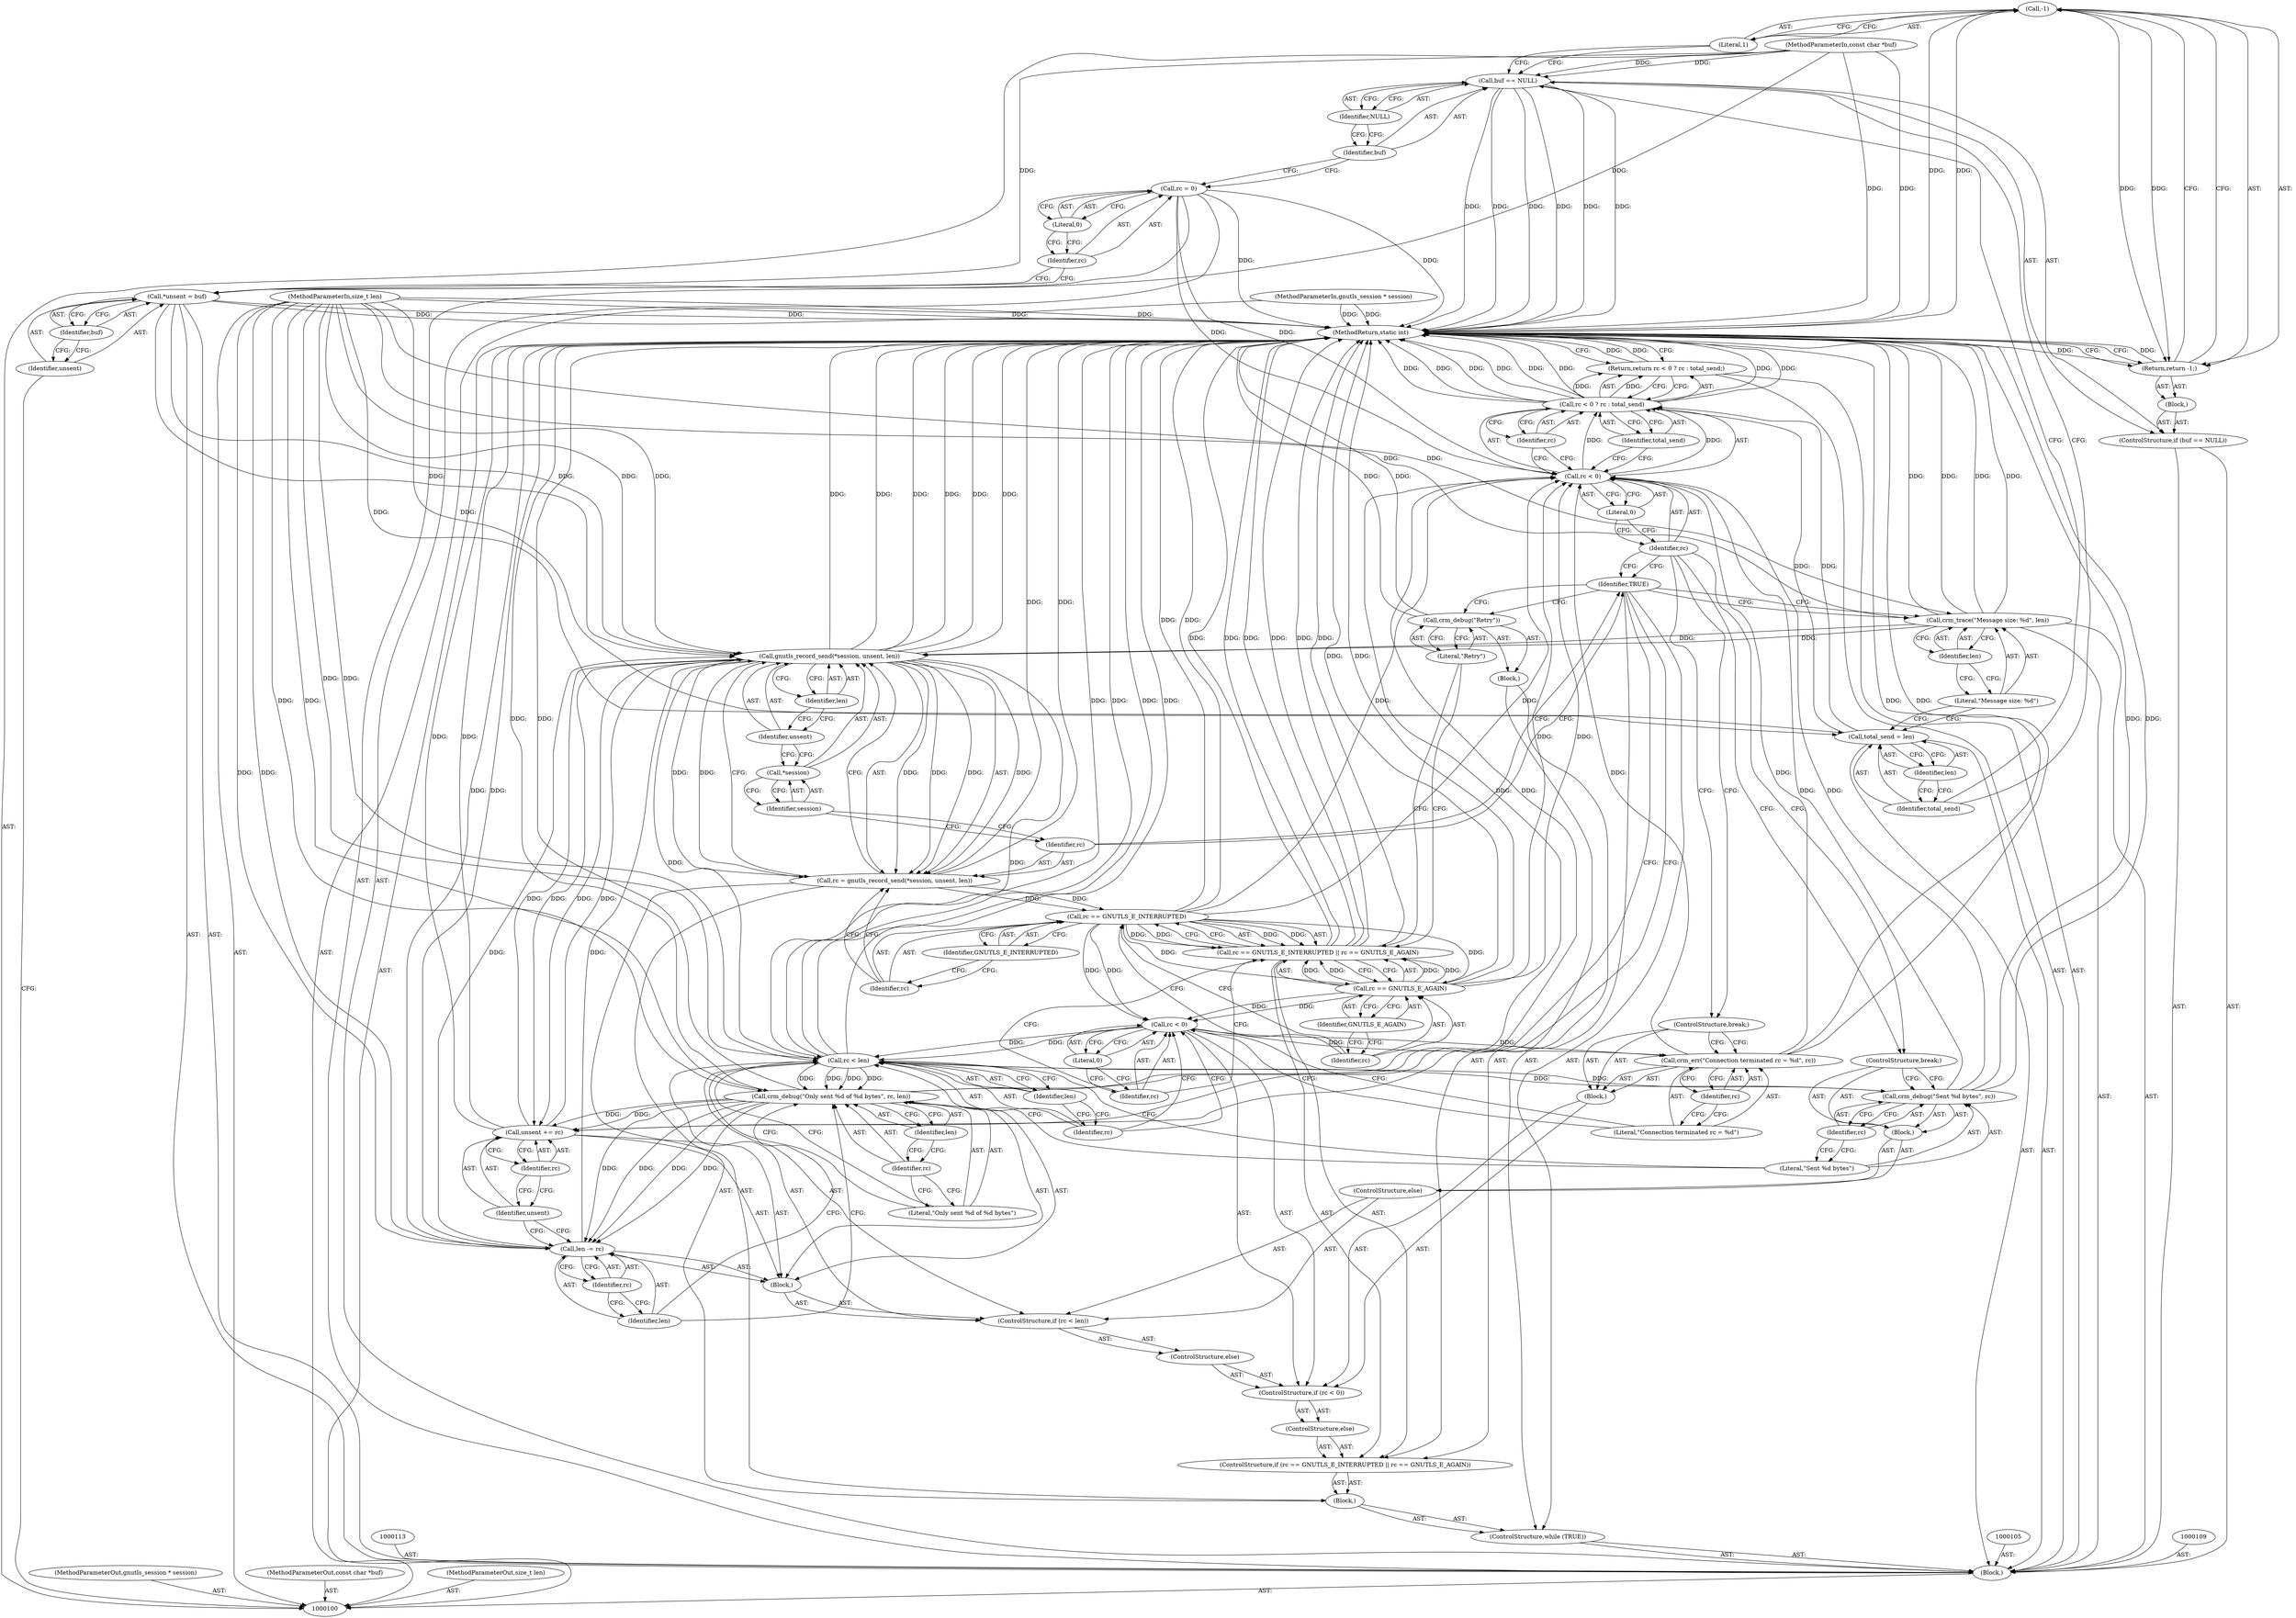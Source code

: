 digraph "0_pacemaker_564f7cc2a51dcd2f28ab12a13394f31be5aa3c93_15" {
"1000120" [label="(Call,-1)"];
"1000121" [label="(Literal,1)"];
"1000119" [label="(Return,return -1;)"];
"1000124" [label="(Identifier,len)"];
"1000122" [label="(Call,total_send = len)"];
"1000123" [label="(Identifier,total_send)"];
"1000126" [label="(Literal,\"Message size: %d\")"];
"1000127" [label="(Identifier,len)"];
"1000125" [label="(Call,crm_trace(\"Message size: %d\", len))"];
"1000129" [label="(Identifier,TRUE)"];
"1000130" [label="(Block,)"];
"1000128" [label="(ControlStructure,while (TRUE))"];
"1000133" [label="(Call,gnutls_record_send(*session, unsent, len))"];
"1000134" [label="(Call,*session)"];
"1000135" [label="(Identifier,session)"];
"1000136" [label="(Identifier,unsent)"];
"1000137" [label="(Identifier,len)"];
"1000131" [label="(Call,rc = gnutls_record_send(*session, unsent, len))"];
"1000132" [label="(Identifier,rc)"];
"1000139" [label="(Call,rc == GNUTLS_E_INTERRUPTED || rc == GNUTLS_E_AGAIN)"];
"1000140" [label="(Call,rc == GNUTLS_E_INTERRUPTED)"];
"1000141" [label="(Identifier,rc)"];
"1000142" [label="(Identifier,GNUTLS_E_INTERRUPTED)"];
"1000143" [label="(Call,rc == GNUTLS_E_AGAIN)"];
"1000144" [label="(Identifier,rc)"];
"1000145" [label="(Identifier,GNUTLS_E_AGAIN)"];
"1000146" [label="(Block,)"];
"1000138" [label="(ControlStructure,if (rc == GNUTLS_E_INTERRUPTED || rc == GNUTLS_E_AGAIN))"];
"1000188" [label="(MethodReturn,static int)"];
"1000147" [label="(Call,crm_debug(\"Retry\"))"];
"1000148" [label="(Literal,\"Retry\")"];
"1000149" [label="(ControlStructure,else)"];
"1000150" [label="(ControlStructure,if (rc < 0))"];
"1000151" [label="(Call,rc < 0)"];
"1000152" [label="(Identifier,rc)"];
"1000153" [label="(Literal,0)"];
"1000154" [label="(Block,)"];
"1000155" [label="(Call,crm_err(\"Connection terminated rc = %d\", rc))"];
"1000156" [label="(Literal,\"Connection terminated rc = %d\")"];
"1000157" [label="(Identifier,rc)"];
"1000158" [label="(ControlStructure,break;)"];
"1000159" [label="(ControlStructure,else)"];
"1000160" [label="(ControlStructure,if (rc < len))"];
"1000161" [label="(Call,rc < len)"];
"1000162" [label="(Identifier,rc)"];
"1000163" [label="(Identifier,len)"];
"1000164" [label="(Block,)"];
"1000165" [label="(Call,crm_debug(\"Only sent %d of %d bytes\", rc, len))"];
"1000166" [label="(Literal,\"Only sent %d of %d bytes\")"];
"1000167" [label="(Identifier,rc)"];
"1000168" [label="(Identifier,len)"];
"1000169" [label="(Call,len -= rc)"];
"1000170" [label="(Identifier,len)"];
"1000171" [label="(Identifier,rc)"];
"1000172" [label="(Call,unsent += rc)"];
"1000173" [label="(Identifier,unsent)"];
"1000174" [label="(Identifier,rc)"];
"1000101" [label="(MethodParameterIn,gnutls_session * session)"];
"1000263" [label="(MethodParameterOut,gnutls_session * session)"];
"1000102" [label="(MethodParameterIn,const char *buf)"];
"1000264" [label="(MethodParameterOut,const char *buf)"];
"1000103" [label="(MethodParameterIn,size_t len)"];
"1000265" [label="(MethodParameterOut,size_t len)"];
"1000175" [label="(ControlStructure,else)"];
"1000176" [label="(Block,)"];
"1000177" [label="(Call,crm_debug(\"Sent %d bytes\", rc))"];
"1000178" [label="(Literal,\"Sent %d bytes\")"];
"1000179" [label="(Identifier,rc)"];
"1000180" [label="(ControlStructure,break;)"];
"1000182" [label="(Call,rc < 0 ? rc : total_send)"];
"1000183" [label="(Call,rc < 0)"];
"1000184" [label="(Identifier,rc)"];
"1000185" [label="(Literal,0)"];
"1000186" [label="(Identifier,rc)"];
"1000187" [label="(Identifier,total_send)"];
"1000181" [label="(Return,return rc < 0 ? rc : total_send;)"];
"1000104" [label="(Block,)"];
"1000106" [label="(Call,*unsent = buf)"];
"1000107" [label="(Identifier,unsent)"];
"1000108" [label="(Identifier,buf)"];
"1000112" [label="(Literal,0)"];
"1000110" [label="(Call,rc = 0)"];
"1000111" [label="(Identifier,rc)"];
"1000117" [label="(Identifier,NULL)"];
"1000118" [label="(Block,)"];
"1000114" [label="(ControlStructure,if (buf == NULL))"];
"1000115" [label="(Call,buf == NULL)"];
"1000116" [label="(Identifier,buf)"];
"1000120" -> "1000119"  [label="AST: "];
"1000120" -> "1000121"  [label="CFG: "];
"1000121" -> "1000120"  [label="AST: "];
"1000119" -> "1000120"  [label="CFG: "];
"1000120" -> "1000188"  [label="DDG: "];
"1000120" -> "1000119"  [label="DDG: "];
"1000121" -> "1000120"  [label="AST: "];
"1000121" -> "1000115"  [label="CFG: "];
"1000120" -> "1000121"  [label="CFG: "];
"1000119" -> "1000118"  [label="AST: "];
"1000119" -> "1000120"  [label="CFG: "];
"1000120" -> "1000119"  [label="AST: "];
"1000188" -> "1000119"  [label="CFG: "];
"1000119" -> "1000188"  [label="DDG: "];
"1000120" -> "1000119"  [label="DDG: "];
"1000124" -> "1000122"  [label="AST: "];
"1000124" -> "1000123"  [label="CFG: "];
"1000122" -> "1000124"  [label="CFG: "];
"1000122" -> "1000104"  [label="AST: "];
"1000122" -> "1000124"  [label="CFG: "];
"1000123" -> "1000122"  [label="AST: "];
"1000124" -> "1000122"  [label="AST: "];
"1000126" -> "1000122"  [label="CFG: "];
"1000103" -> "1000122"  [label="DDG: "];
"1000122" -> "1000182"  [label="DDG: "];
"1000123" -> "1000122"  [label="AST: "];
"1000123" -> "1000115"  [label="CFG: "];
"1000124" -> "1000123"  [label="CFG: "];
"1000126" -> "1000125"  [label="AST: "];
"1000126" -> "1000122"  [label="CFG: "];
"1000127" -> "1000126"  [label="CFG: "];
"1000127" -> "1000125"  [label="AST: "];
"1000127" -> "1000126"  [label="CFG: "];
"1000125" -> "1000127"  [label="CFG: "];
"1000125" -> "1000104"  [label="AST: "];
"1000125" -> "1000127"  [label="CFG: "];
"1000126" -> "1000125"  [label="AST: "];
"1000127" -> "1000125"  [label="AST: "];
"1000129" -> "1000125"  [label="CFG: "];
"1000125" -> "1000188"  [label="DDG: "];
"1000125" -> "1000188"  [label="DDG: "];
"1000103" -> "1000125"  [label="DDG: "];
"1000125" -> "1000133"  [label="DDG: "];
"1000129" -> "1000128"  [label="AST: "];
"1000129" -> "1000147"  [label="CFG: "];
"1000129" -> "1000172"  [label="CFG: "];
"1000129" -> "1000125"  [label="CFG: "];
"1000132" -> "1000129"  [label="CFG: "];
"1000184" -> "1000129"  [label="CFG: "];
"1000130" -> "1000128"  [label="AST: "];
"1000131" -> "1000130"  [label="AST: "];
"1000138" -> "1000130"  [label="AST: "];
"1000128" -> "1000104"  [label="AST: "];
"1000129" -> "1000128"  [label="AST: "];
"1000130" -> "1000128"  [label="AST: "];
"1000133" -> "1000131"  [label="AST: "];
"1000133" -> "1000137"  [label="CFG: "];
"1000134" -> "1000133"  [label="AST: "];
"1000136" -> "1000133"  [label="AST: "];
"1000137" -> "1000133"  [label="AST: "];
"1000131" -> "1000133"  [label="CFG: "];
"1000133" -> "1000188"  [label="DDG: "];
"1000133" -> "1000188"  [label="DDG: "];
"1000133" -> "1000188"  [label="DDG: "];
"1000133" -> "1000131"  [label="DDG: "];
"1000133" -> "1000131"  [label="DDG: "];
"1000133" -> "1000131"  [label="DDG: "];
"1000106" -> "1000133"  [label="DDG: "];
"1000172" -> "1000133"  [label="DDG: "];
"1000125" -> "1000133"  [label="DDG: "];
"1000169" -> "1000133"  [label="DDG: "];
"1000103" -> "1000133"  [label="DDG: "];
"1000133" -> "1000161"  [label="DDG: "];
"1000133" -> "1000172"  [label="DDG: "];
"1000134" -> "1000133"  [label="AST: "];
"1000134" -> "1000135"  [label="CFG: "];
"1000135" -> "1000134"  [label="AST: "];
"1000136" -> "1000134"  [label="CFG: "];
"1000135" -> "1000134"  [label="AST: "];
"1000135" -> "1000132"  [label="CFG: "];
"1000134" -> "1000135"  [label="CFG: "];
"1000136" -> "1000133"  [label="AST: "];
"1000136" -> "1000134"  [label="CFG: "];
"1000137" -> "1000136"  [label="CFG: "];
"1000137" -> "1000133"  [label="AST: "];
"1000137" -> "1000136"  [label="CFG: "];
"1000133" -> "1000137"  [label="CFG: "];
"1000131" -> "1000130"  [label="AST: "];
"1000131" -> "1000133"  [label="CFG: "];
"1000132" -> "1000131"  [label="AST: "];
"1000133" -> "1000131"  [label="AST: "];
"1000141" -> "1000131"  [label="CFG: "];
"1000131" -> "1000188"  [label="DDG: "];
"1000133" -> "1000131"  [label="DDG: "];
"1000133" -> "1000131"  [label="DDG: "];
"1000133" -> "1000131"  [label="DDG: "];
"1000131" -> "1000140"  [label="DDG: "];
"1000132" -> "1000131"  [label="AST: "];
"1000132" -> "1000129"  [label="CFG: "];
"1000135" -> "1000132"  [label="CFG: "];
"1000139" -> "1000138"  [label="AST: "];
"1000139" -> "1000140"  [label="CFG: "];
"1000139" -> "1000143"  [label="CFG: "];
"1000140" -> "1000139"  [label="AST: "];
"1000143" -> "1000139"  [label="AST: "];
"1000148" -> "1000139"  [label="CFG: "];
"1000152" -> "1000139"  [label="CFG: "];
"1000139" -> "1000188"  [label="DDG: "];
"1000139" -> "1000188"  [label="DDG: "];
"1000139" -> "1000188"  [label="DDG: "];
"1000140" -> "1000139"  [label="DDG: "];
"1000140" -> "1000139"  [label="DDG: "];
"1000143" -> "1000139"  [label="DDG: "];
"1000143" -> "1000139"  [label="DDG: "];
"1000140" -> "1000139"  [label="AST: "];
"1000140" -> "1000142"  [label="CFG: "];
"1000141" -> "1000140"  [label="AST: "];
"1000142" -> "1000140"  [label="AST: "];
"1000144" -> "1000140"  [label="CFG: "];
"1000139" -> "1000140"  [label="CFG: "];
"1000140" -> "1000188"  [label="DDG: "];
"1000140" -> "1000139"  [label="DDG: "];
"1000140" -> "1000139"  [label="DDG: "];
"1000131" -> "1000140"  [label="DDG: "];
"1000140" -> "1000143"  [label="DDG: "];
"1000140" -> "1000151"  [label="DDG: "];
"1000140" -> "1000183"  [label="DDG: "];
"1000141" -> "1000140"  [label="AST: "];
"1000141" -> "1000131"  [label="CFG: "];
"1000142" -> "1000141"  [label="CFG: "];
"1000142" -> "1000140"  [label="AST: "];
"1000142" -> "1000141"  [label="CFG: "];
"1000140" -> "1000142"  [label="CFG: "];
"1000143" -> "1000139"  [label="AST: "];
"1000143" -> "1000145"  [label="CFG: "];
"1000144" -> "1000143"  [label="AST: "];
"1000145" -> "1000143"  [label="AST: "];
"1000139" -> "1000143"  [label="CFG: "];
"1000143" -> "1000188"  [label="DDG: "];
"1000143" -> "1000139"  [label="DDG: "];
"1000143" -> "1000139"  [label="DDG: "];
"1000140" -> "1000143"  [label="DDG: "];
"1000143" -> "1000151"  [label="DDG: "];
"1000143" -> "1000183"  [label="DDG: "];
"1000144" -> "1000143"  [label="AST: "];
"1000144" -> "1000140"  [label="CFG: "];
"1000145" -> "1000144"  [label="CFG: "];
"1000145" -> "1000143"  [label="AST: "];
"1000145" -> "1000144"  [label="CFG: "];
"1000143" -> "1000145"  [label="CFG: "];
"1000146" -> "1000138"  [label="AST: "];
"1000147" -> "1000146"  [label="AST: "];
"1000138" -> "1000130"  [label="AST: "];
"1000139" -> "1000138"  [label="AST: "];
"1000146" -> "1000138"  [label="AST: "];
"1000149" -> "1000138"  [label="AST: "];
"1000188" -> "1000100"  [label="AST: "];
"1000188" -> "1000119"  [label="CFG: "];
"1000188" -> "1000181"  [label="CFG: "];
"1000182" -> "1000188"  [label="DDG: "];
"1000182" -> "1000188"  [label="DDG: "];
"1000182" -> "1000188"  [label="DDG: "];
"1000182" -> "1000188"  [label="DDG: "];
"1000125" -> "1000188"  [label="DDG: "];
"1000125" -> "1000188"  [label="DDG: "];
"1000106" -> "1000188"  [label="DDG: "];
"1000139" -> "1000188"  [label="DDG: "];
"1000139" -> "1000188"  [label="DDG: "];
"1000139" -> "1000188"  [label="DDG: "];
"1000115" -> "1000188"  [label="DDG: "];
"1000115" -> "1000188"  [label="DDG: "];
"1000115" -> "1000188"  [label="DDG: "];
"1000161" -> "1000188"  [label="DDG: "];
"1000161" -> "1000188"  [label="DDG: "];
"1000140" -> "1000188"  [label="DDG: "];
"1000155" -> "1000188"  [label="DDG: "];
"1000103" -> "1000188"  [label="DDG: "];
"1000133" -> "1000188"  [label="DDG: "];
"1000133" -> "1000188"  [label="DDG: "];
"1000133" -> "1000188"  [label="DDG: "];
"1000131" -> "1000188"  [label="DDG: "];
"1000102" -> "1000188"  [label="DDG: "];
"1000101" -> "1000188"  [label="DDG: "];
"1000120" -> "1000188"  [label="DDG: "];
"1000172" -> "1000188"  [label="DDG: "];
"1000143" -> "1000188"  [label="DDG: "];
"1000177" -> "1000188"  [label="DDG: "];
"1000169" -> "1000188"  [label="DDG: "];
"1000147" -> "1000188"  [label="DDG: "];
"1000110" -> "1000188"  [label="DDG: "];
"1000165" -> "1000188"  [label="DDG: "];
"1000181" -> "1000188"  [label="DDG: "];
"1000119" -> "1000188"  [label="DDG: "];
"1000147" -> "1000146"  [label="AST: "];
"1000147" -> "1000148"  [label="CFG: "];
"1000148" -> "1000147"  [label="AST: "];
"1000129" -> "1000147"  [label="CFG: "];
"1000147" -> "1000188"  [label="DDG: "];
"1000148" -> "1000147"  [label="AST: "];
"1000148" -> "1000139"  [label="CFG: "];
"1000147" -> "1000148"  [label="CFG: "];
"1000149" -> "1000138"  [label="AST: "];
"1000150" -> "1000149"  [label="AST: "];
"1000150" -> "1000149"  [label="AST: "];
"1000151" -> "1000150"  [label="AST: "];
"1000154" -> "1000150"  [label="AST: "];
"1000159" -> "1000150"  [label="AST: "];
"1000151" -> "1000150"  [label="AST: "];
"1000151" -> "1000153"  [label="CFG: "];
"1000152" -> "1000151"  [label="AST: "];
"1000153" -> "1000151"  [label="AST: "];
"1000156" -> "1000151"  [label="CFG: "];
"1000162" -> "1000151"  [label="CFG: "];
"1000140" -> "1000151"  [label="DDG: "];
"1000143" -> "1000151"  [label="DDG: "];
"1000151" -> "1000155"  [label="DDG: "];
"1000151" -> "1000161"  [label="DDG: "];
"1000152" -> "1000151"  [label="AST: "];
"1000152" -> "1000139"  [label="CFG: "];
"1000153" -> "1000152"  [label="CFG: "];
"1000153" -> "1000151"  [label="AST: "];
"1000153" -> "1000152"  [label="CFG: "];
"1000151" -> "1000153"  [label="CFG: "];
"1000154" -> "1000150"  [label="AST: "];
"1000155" -> "1000154"  [label="AST: "];
"1000158" -> "1000154"  [label="AST: "];
"1000155" -> "1000154"  [label="AST: "];
"1000155" -> "1000157"  [label="CFG: "];
"1000156" -> "1000155"  [label="AST: "];
"1000157" -> "1000155"  [label="AST: "];
"1000158" -> "1000155"  [label="CFG: "];
"1000155" -> "1000188"  [label="DDG: "];
"1000151" -> "1000155"  [label="DDG: "];
"1000155" -> "1000183"  [label="DDG: "];
"1000156" -> "1000155"  [label="AST: "];
"1000156" -> "1000151"  [label="CFG: "];
"1000157" -> "1000156"  [label="CFG: "];
"1000157" -> "1000155"  [label="AST: "];
"1000157" -> "1000156"  [label="CFG: "];
"1000155" -> "1000157"  [label="CFG: "];
"1000158" -> "1000154"  [label="AST: "];
"1000158" -> "1000155"  [label="CFG: "];
"1000184" -> "1000158"  [label="CFG: "];
"1000159" -> "1000150"  [label="AST: "];
"1000160" -> "1000159"  [label="AST: "];
"1000160" -> "1000159"  [label="AST: "];
"1000161" -> "1000160"  [label="AST: "];
"1000164" -> "1000160"  [label="AST: "];
"1000175" -> "1000160"  [label="AST: "];
"1000161" -> "1000160"  [label="AST: "];
"1000161" -> "1000163"  [label="CFG: "];
"1000162" -> "1000161"  [label="AST: "];
"1000163" -> "1000161"  [label="AST: "];
"1000166" -> "1000161"  [label="CFG: "];
"1000178" -> "1000161"  [label="CFG: "];
"1000161" -> "1000188"  [label="DDG: "];
"1000161" -> "1000188"  [label="DDG: "];
"1000151" -> "1000161"  [label="DDG: "];
"1000133" -> "1000161"  [label="DDG: "];
"1000103" -> "1000161"  [label="DDG: "];
"1000161" -> "1000165"  [label="DDG: "];
"1000161" -> "1000165"  [label="DDG: "];
"1000161" -> "1000177"  [label="DDG: "];
"1000162" -> "1000161"  [label="AST: "];
"1000162" -> "1000151"  [label="CFG: "];
"1000163" -> "1000162"  [label="CFG: "];
"1000163" -> "1000161"  [label="AST: "];
"1000163" -> "1000162"  [label="CFG: "];
"1000161" -> "1000163"  [label="CFG: "];
"1000164" -> "1000160"  [label="AST: "];
"1000165" -> "1000164"  [label="AST: "];
"1000169" -> "1000164"  [label="AST: "];
"1000172" -> "1000164"  [label="AST: "];
"1000165" -> "1000164"  [label="AST: "];
"1000165" -> "1000168"  [label="CFG: "];
"1000166" -> "1000165"  [label="AST: "];
"1000167" -> "1000165"  [label="AST: "];
"1000168" -> "1000165"  [label="AST: "];
"1000170" -> "1000165"  [label="CFG: "];
"1000165" -> "1000188"  [label="DDG: "];
"1000161" -> "1000165"  [label="DDG: "];
"1000161" -> "1000165"  [label="DDG: "];
"1000103" -> "1000165"  [label="DDG: "];
"1000165" -> "1000169"  [label="DDG: "];
"1000165" -> "1000169"  [label="DDG: "];
"1000165" -> "1000172"  [label="DDG: "];
"1000165" -> "1000183"  [label="DDG: "];
"1000166" -> "1000165"  [label="AST: "];
"1000166" -> "1000161"  [label="CFG: "];
"1000167" -> "1000166"  [label="CFG: "];
"1000167" -> "1000165"  [label="AST: "];
"1000167" -> "1000166"  [label="CFG: "];
"1000168" -> "1000167"  [label="CFG: "];
"1000168" -> "1000165"  [label="AST: "];
"1000168" -> "1000167"  [label="CFG: "];
"1000165" -> "1000168"  [label="CFG: "];
"1000169" -> "1000164"  [label="AST: "];
"1000169" -> "1000171"  [label="CFG: "];
"1000170" -> "1000169"  [label="AST: "];
"1000171" -> "1000169"  [label="AST: "];
"1000173" -> "1000169"  [label="CFG: "];
"1000169" -> "1000188"  [label="DDG: "];
"1000169" -> "1000133"  [label="DDG: "];
"1000165" -> "1000169"  [label="DDG: "];
"1000165" -> "1000169"  [label="DDG: "];
"1000103" -> "1000169"  [label="DDG: "];
"1000170" -> "1000169"  [label="AST: "];
"1000170" -> "1000165"  [label="CFG: "];
"1000171" -> "1000170"  [label="CFG: "];
"1000171" -> "1000169"  [label="AST: "];
"1000171" -> "1000170"  [label="CFG: "];
"1000169" -> "1000171"  [label="CFG: "];
"1000172" -> "1000164"  [label="AST: "];
"1000172" -> "1000174"  [label="CFG: "];
"1000173" -> "1000172"  [label="AST: "];
"1000174" -> "1000172"  [label="AST: "];
"1000129" -> "1000172"  [label="CFG: "];
"1000172" -> "1000188"  [label="DDG: "];
"1000172" -> "1000133"  [label="DDG: "];
"1000165" -> "1000172"  [label="DDG: "];
"1000133" -> "1000172"  [label="DDG: "];
"1000173" -> "1000172"  [label="AST: "];
"1000173" -> "1000169"  [label="CFG: "];
"1000174" -> "1000173"  [label="CFG: "];
"1000174" -> "1000172"  [label="AST: "];
"1000174" -> "1000173"  [label="CFG: "];
"1000172" -> "1000174"  [label="CFG: "];
"1000101" -> "1000100"  [label="AST: "];
"1000101" -> "1000188"  [label="DDG: "];
"1000263" -> "1000100"  [label="AST: "];
"1000102" -> "1000100"  [label="AST: "];
"1000102" -> "1000188"  [label="DDG: "];
"1000102" -> "1000106"  [label="DDG: "];
"1000102" -> "1000115"  [label="DDG: "];
"1000264" -> "1000100"  [label="AST: "];
"1000103" -> "1000100"  [label="AST: "];
"1000103" -> "1000188"  [label="DDG: "];
"1000103" -> "1000122"  [label="DDG: "];
"1000103" -> "1000125"  [label="DDG: "];
"1000103" -> "1000133"  [label="DDG: "];
"1000103" -> "1000161"  [label="DDG: "];
"1000103" -> "1000165"  [label="DDG: "];
"1000103" -> "1000169"  [label="DDG: "];
"1000265" -> "1000100"  [label="AST: "];
"1000175" -> "1000160"  [label="AST: "];
"1000176" -> "1000175"  [label="AST: "];
"1000176" -> "1000175"  [label="AST: "];
"1000177" -> "1000176"  [label="AST: "];
"1000180" -> "1000176"  [label="AST: "];
"1000177" -> "1000176"  [label="AST: "];
"1000177" -> "1000179"  [label="CFG: "];
"1000178" -> "1000177"  [label="AST: "];
"1000179" -> "1000177"  [label="AST: "];
"1000180" -> "1000177"  [label="CFG: "];
"1000177" -> "1000188"  [label="DDG: "];
"1000161" -> "1000177"  [label="DDG: "];
"1000177" -> "1000183"  [label="DDG: "];
"1000178" -> "1000177"  [label="AST: "];
"1000178" -> "1000161"  [label="CFG: "];
"1000179" -> "1000178"  [label="CFG: "];
"1000179" -> "1000177"  [label="AST: "];
"1000179" -> "1000178"  [label="CFG: "];
"1000177" -> "1000179"  [label="CFG: "];
"1000180" -> "1000176"  [label="AST: "];
"1000180" -> "1000177"  [label="CFG: "];
"1000184" -> "1000180"  [label="CFG: "];
"1000182" -> "1000181"  [label="AST: "];
"1000182" -> "1000186"  [label="CFG: "];
"1000182" -> "1000187"  [label="CFG: "];
"1000183" -> "1000182"  [label="AST: "];
"1000186" -> "1000182"  [label="AST: "];
"1000187" -> "1000182"  [label="AST: "];
"1000181" -> "1000182"  [label="CFG: "];
"1000182" -> "1000188"  [label="DDG: "];
"1000182" -> "1000188"  [label="DDG: "];
"1000182" -> "1000188"  [label="DDG: "];
"1000182" -> "1000188"  [label="DDG: "];
"1000182" -> "1000181"  [label="DDG: "];
"1000183" -> "1000182"  [label="DDG: "];
"1000122" -> "1000182"  [label="DDG: "];
"1000183" -> "1000182"  [label="AST: "];
"1000183" -> "1000185"  [label="CFG: "];
"1000184" -> "1000183"  [label="AST: "];
"1000185" -> "1000183"  [label="AST: "];
"1000186" -> "1000183"  [label="CFG: "];
"1000187" -> "1000183"  [label="CFG: "];
"1000183" -> "1000182"  [label="DDG: "];
"1000155" -> "1000183"  [label="DDG: "];
"1000177" -> "1000183"  [label="DDG: "];
"1000140" -> "1000183"  [label="DDG: "];
"1000143" -> "1000183"  [label="DDG: "];
"1000110" -> "1000183"  [label="DDG: "];
"1000165" -> "1000183"  [label="DDG: "];
"1000184" -> "1000183"  [label="AST: "];
"1000184" -> "1000129"  [label="CFG: "];
"1000184" -> "1000158"  [label="CFG: "];
"1000184" -> "1000180"  [label="CFG: "];
"1000185" -> "1000184"  [label="CFG: "];
"1000185" -> "1000183"  [label="AST: "];
"1000185" -> "1000184"  [label="CFG: "];
"1000183" -> "1000185"  [label="CFG: "];
"1000186" -> "1000182"  [label="AST: "];
"1000186" -> "1000183"  [label="CFG: "];
"1000182" -> "1000186"  [label="CFG: "];
"1000187" -> "1000182"  [label="AST: "];
"1000187" -> "1000183"  [label="CFG: "];
"1000182" -> "1000187"  [label="CFG: "];
"1000181" -> "1000104"  [label="AST: "];
"1000181" -> "1000182"  [label="CFG: "];
"1000182" -> "1000181"  [label="AST: "];
"1000188" -> "1000181"  [label="CFG: "];
"1000181" -> "1000188"  [label="DDG: "];
"1000182" -> "1000181"  [label="DDG: "];
"1000104" -> "1000100"  [label="AST: "];
"1000105" -> "1000104"  [label="AST: "];
"1000106" -> "1000104"  [label="AST: "];
"1000109" -> "1000104"  [label="AST: "];
"1000110" -> "1000104"  [label="AST: "];
"1000113" -> "1000104"  [label="AST: "];
"1000114" -> "1000104"  [label="AST: "];
"1000122" -> "1000104"  [label="AST: "];
"1000125" -> "1000104"  [label="AST: "];
"1000128" -> "1000104"  [label="AST: "];
"1000181" -> "1000104"  [label="AST: "];
"1000106" -> "1000104"  [label="AST: "];
"1000106" -> "1000108"  [label="CFG: "];
"1000107" -> "1000106"  [label="AST: "];
"1000108" -> "1000106"  [label="AST: "];
"1000111" -> "1000106"  [label="CFG: "];
"1000106" -> "1000188"  [label="DDG: "];
"1000102" -> "1000106"  [label="DDG: "];
"1000106" -> "1000133"  [label="DDG: "];
"1000107" -> "1000106"  [label="AST: "];
"1000107" -> "1000100"  [label="CFG: "];
"1000108" -> "1000107"  [label="CFG: "];
"1000108" -> "1000106"  [label="AST: "];
"1000108" -> "1000107"  [label="CFG: "];
"1000106" -> "1000108"  [label="CFG: "];
"1000112" -> "1000110"  [label="AST: "];
"1000112" -> "1000111"  [label="CFG: "];
"1000110" -> "1000112"  [label="CFG: "];
"1000110" -> "1000104"  [label="AST: "];
"1000110" -> "1000112"  [label="CFG: "];
"1000111" -> "1000110"  [label="AST: "];
"1000112" -> "1000110"  [label="AST: "];
"1000116" -> "1000110"  [label="CFG: "];
"1000110" -> "1000188"  [label="DDG: "];
"1000110" -> "1000183"  [label="DDG: "];
"1000111" -> "1000110"  [label="AST: "];
"1000111" -> "1000106"  [label="CFG: "];
"1000112" -> "1000111"  [label="CFG: "];
"1000117" -> "1000115"  [label="AST: "];
"1000117" -> "1000116"  [label="CFG: "];
"1000115" -> "1000117"  [label="CFG: "];
"1000118" -> "1000114"  [label="AST: "];
"1000119" -> "1000118"  [label="AST: "];
"1000114" -> "1000104"  [label="AST: "];
"1000115" -> "1000114"  [label="AST: "];
"1000118" -> "1000114"  [label="AST: "];
"1000115" -> "1000114"  [label="AST: "];
"1000115" -> "1000117"  [label="CFG: "];
"1000116" -> "1000115"  [label="AST: "];
"1000117" -> "1000115"  [label="AST: "];
"1000121" -> "1000115"  [label="CFG: "];
"1000123" -> "1000115"  [label="CFG: "];
"1000115" -> "1000188"  [label="DDG: "];
"1000115" -> "1000188"  [label="DDG: "];
"1000115" -> "1000188"  [label="DDG: "];
"1000102" -> "1000115"  [label="DDG: "];
"1000116" -> "1000115"  [label="AST: "];
"1000116" -> "1000110"  [label="CFG: "];
"1000117" -> "1000116"  [label="CFG: "];
}
